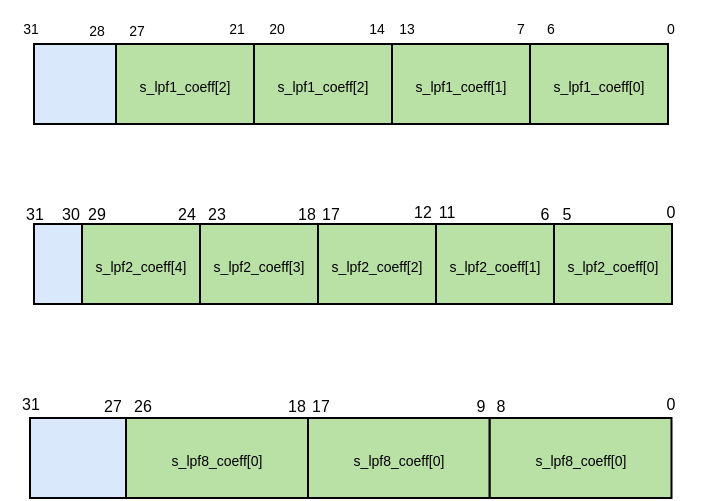<mxfile version="24.7.7">
  <diagram name="Page-1" id="UtYKNot4Wh5vPM72-p5T">
    <mxGraphModel dx="784" dy="293" grid="1" gridSize="10" guides="1" tooltips="1" connect="1" arrows="1" fold="1" page="1" pageScale="1" pageWidth="827" pageHeight="1169" math="0" shadow="0">
      <root>
        <mxCell id="0" />
        <mxCell id="1" parent="0" />
        <mxCell id="PNV59kuLUWf2rCx9kwnf-1" value="" style="rounded=0;whiteSpace=wrap;html=1;fillColor=none;points=[[0,0,0,0,0],[0,0.25,0,0,0],[0,0.5,0,0,0],[0,0.75,0,0,0],[0,1,0,0,0],[0.14,1,0,-1,0],[0.2,0,0,-20,0],[0.36,1,0,-1,0],[0.4,0,0,-14,0],[0.56,1,0,4,0],[0.6,0,0,-9,0],[0.79,1,0,-2,0],[0.8,0,0,-5,0]];" vertex="1" parent="1">
          <mxGeometry x="90" y="200" width="309" height="40" as="geometry" />
        </mxCell>
        <mxCell id="PNV59kuLUWf2rCx9kwnf-4" value="" style="endArrow=none;html=1;rounded=0;entryX=0.8;entryY=0;entryDx=-5;entryDy=0;entryPerimeter=0;exitX=0.79;exitY=1;exitDx=-2;exitDy=0;exitPerimeter=0;" edge="1" parent="1" source="PNV59kuLUWf2rCx9kwnf-1" target="PNV59kuLUWf2rCx9kwnf-1">
          <mxGeometry width="50" height="50" relative="1" as="geometry">
            <mxPoint x="370" y="300" as="sourcePoint" />
            <mxPoint x="420" y="250" as="targetPoint" />
          </mxGeometry>
        </mxCell>
        <mxCell id="PNV59kuLUWf2rCx9kwnf-5" value="" style="endArrow=none;html=1;rounded=0;entryX=0.6;entryY=0;entryDx=-9;entryDy=0;entryPerimeter=0;exitX=0.56;exitY=1;exitDx=4;exitDy=0;exitPerimeter=0;" edge="1" parent="1" source="PNV59kuLUWf2rCx9kwnf-1" target="PNV59kuLUWf2rCx9kwnf-1">
          <mxGeometry width="50" height="50" relative="1" as="geometry">
            <mxPoint x="336" y="250" as="sourcePoint" />
            <mxPoint x="336" y="210" as="targetPoint" />
          </mxGeometry>
        </mxCell>
        <mxCell id="PNV59kuLUWf2rCx9kwnf-7" value="" style="endArrow=none;html=1;rounded=0;entryX=0.4;entryY=0;entryDx=-14;entryDy=0;entryPerimeter=0;exitX=0.36;exitY=1;exitDx=-1;exitDy=0;exitPerimeter=0;" edge="1" parent="1" source="PNV59kuLUWf2rCx9kwnf-1" target="PNV59kuLUWf2rCx9kwnf-1">
          <mxGeometry width="50" height="50" relative="1" as="geometry">
            <mxPoint x="272" y="250" as="sourcePoint" />
            <mxPoint x="273" y="210" as="targetPoint" />
          </mxGeometry>
        </mxCell>
        <mxCell id="PNV59kuLUWf2rCx9kwnf-8" value="" style="endArrow=none;html=1;rounded=0;entryX=0.2;entryY=0;entryDx=-20;entryDy=0;entryPerimeter=0;exitX=0.14;exitY=1;exitDx=-1;exitDy=0;exitPerimeter=0;" edge="1" parent="1" source="PNV59kuLUWf2rCx9kwnf-1" target="PNV59kuLUWf2rCx9kwnf-1">
          <mxGeometry width="50" height="50" relative="1" as="geometry">
            <mxPoint x="282" y="260" as="sourcePoint" />
            <mxPoint x="283" y="220" as="targetPoint" />
          </mxGeometry>
        </mxCell>
        <mxCell id="PNV59kuLUWf2rCx9kwnf-9" value="&lt;font style=&quot;font-size: 7px;&quot;&gt;s_lpf1_coeff[0]&lt;/font&gt;" style="rounded=0;whiteSpace=wrap;html=1;fillColor=#B9E0A5;" vertex="1" parent="1">
          <mxGeometry x="330" y="200" width="69" height="40" as="geometry" />
        </mxCell>
        <mxCell id="PNV59kuLUWf2rCx9kwnf-11" value="&lt;font style=&quot;font-size: 7px;&quot;&gt;s_lpf1_coeff[1]&lt;/font&gt;" style="rounded=0;whiteSpace=wrap;html=1;fillColor=#B9E0A5;" vertex="1" parent="1">
          <mxGeometry x="261" y="200" width="69" height="40" as="geometry" />
        </mxCell>
        <mxCell id="PNV59kuLUWf2rCx9kwnf-12" value="&lt;font style=&quot;font-size: 7px;&quot;&gt;s_lpf1_coeff[2]&lt;/font&gt;" style="rounded=0;whiteSpace=wrap;html=1;fillColor=#B9E0A5;" vertex="1" parent="1">
          <mxGeometry x="192" y="200" width="69" height="40" as="geometry" />
        </mxCell>
        <mxCell id="PNV59kuLUWf2rCx9kwnf-13" value="&lt;font style=&quot;font-size: 7px;&quot;&gt;s_lpf1_coeff[2]&lt;/font&gt;" style="rounded=0;whiteSpace=wrap;html=1;fillColor=#B9E0A5;" vertex="1" parent="1">
          <mxGeometry x="123" y="200" width="69" height="40" as="geometry" />
        </mxCell>
        <mxCell id="PNV59kuLUWf2rCx9kwnf-14" value="" style="rounded=0;whiteSpace=wrap;html=1;fillColor=#dae8fc;strokeColor=#000000;imageHeight=24;imageWidth=27;" vertex="1" parent="1">
          <mxGeometry x="82" y="200" width="41" height="40" as="geometry" />
        </mxCell>
        <mxCell id="PNV59kuLUWf2rCx9kwnf-15" value="&lt;font style=&quot;font-size: 7px;&quot;&gt;0&lt;/font&gt;" style="text;html=1;align=center;verticalAlign=middle;resizable=0;points=[];autosize=1;strokeColor=none;fillColor=none;fontSize=7;" vertex="1" parent="1">
          <mxGeometry x="385" y="183" width="30" height="20" as="geometry" />
        </mxCell>
        <mxCell id="PNV59kuLUWf2rCx9kwnf-17" value="&lt;font style=&quot;font-size: 7px;&quot;&gt;6&lt;/font&gt;" style="text;html=1;align=center;verticalAlign=middle;resizable=0;points=[];autosize=1;strokeColor=none;fillColor=none;fontFamily=Helvetica;fontSize=7;fontColor=default;" vertex="1" parent="1">
          <mxGeometry x="325" y="183" width="30" height="20" as="geometry" />
        </mxCell>
        <mxCell id="PNV59kuLUWf2rCx9kwnf-18" value="7" style="text;html=1;align=center;verticalAlign=middle;resizable=0;points=[];autosize=1;strokeColor=none;fillColor=none;fontFamily=Helvetica;fontSize=7;fontColor=default;" vertex="1" parent="1">
          <mxGeometry x="310" y="178" width="30" height="30" as="geometry" />
        </mxCell>
        <mxCell id="PNV59kuLUWf2rCx9kwnf-19" value="13" style="text;html=1;align=center;verticalAlign=middle;resizable=0;points=[];autosize=1;strokeColor=none;fillColor=none;fontFamily=Helvetica;fontSize=7;fontColor=default;" vertex="1" parent="1">
          <mxGeometry x="248" y="178" width="40" height="30" as="geometry" />
        </mxCell>
        <mxCell id="PNV59kuLUWf2rCx9kwnf-20" value="14" style="text;html=1;align=center;verticalAlign=middle;resizable=0;points=[];autosize=1;strokeColor=none;fillColor=none;fontFamily=Helvetica;fontSize=7;fontColor=default;" vertex="1" parent="1">
          <mxGeometry x="233" y="178" width="40" height="30" as="geometry" />
        </mxCell>
        <mxCell id="PNV59kuLUWf2rCx9kwnf-21" value="20" style="text;html=1;align=center;verticalAlign=middle;resizable=0;points=[];autosize=1;strokeColor=none;fillColor=none;fontFamily=Helvetica;fontSize=7;fontColor=default;" vertex="1" parent="1">
          <mxGeometry x="183" y="178" width="40" height="30" as="geometry" />
        </mxCell>
        <mxCell id="PNV59kuLUWf2rCx9kwnf-22" value="21" style="text;html=1;align=center;verticalAlign=middle;resizable=0;points=[];autosize=1;strokeColor=none;fillColor=none;fontFamily=Helvetica;fontSize=7;fontColor=default;" vertex="1" parent="1">
          <mxGeometry x="163" y="178" width="40" height="30" as="geometry" />
        </mxCell>
        <mxCell id="PNV59kuLUWf2rCx9kwnf-23" value="27" style="text;html=1;align=center;verticalAlign=middle;resizable=0;points=[];autosize=1;strokeColor=none;fillColor=none;fontFamily=Helvetica;fontSize=7;fontColor=default;" vertex="1" parent="1">
          <mxGeometry x="113" y="179" width="40" height="30" as="geometry" />
        </mxCell>
        <mxCell id="PNV59kuLUWf2rCx9kwnf-24" value="28" style="text;html=1;align=center;verticalAlign=middle;resizable=0;points=[];autosize=1;strokeColor=none;fillColor=none;fontFamily=Helvetica;fontSize=7;fontColor=default;" vertex="1" parent="1">
          <mxGeometry x="93" y="179" width="40" height="30" as="geometry" />
        </mxCell>
        <mxCell id="PNV59kuLUWf2rCx9kwnf-25" value="31" style="text;html=1;align=center;verticalAlign=middle;resizable=0;points=[];autosize=1;strokeColor=none;fillColor=none;fontFamily=Helvetica;fontSize=7;fontColor=default;" vertex="1" parent="1">
          <mxGeometry x="65" y="183" width="30" height="20" as="geometry" />
        </mxCell>
        <mxCell id="PNV59kuLUWf2rCx9kwnf-26" value="&lt;font style=&quot;font-size: 7px;&quot;&gt;s_lpf2_coeff[0]&lt;/font&gt;" style="rounded=0;whiteSpace=wrap;html=1;fillColor=#B9E0A5;" vertex="1" parent="1">
          <mxGeometry x="342" y="290" width="59" height="40" as="geometry" />
        </mxCell>
        <mxCell id="PNV59kuLUWf2rCx9kwnf-27" value="&lt;font style=&quot;font-size: 7px;&quot;&gt;s_lpf2_coeff[1]&lt;/font&gt;" style="rounded=0;whiteSpace=wrap;html=1;fillColor=#B9E0A5;" vertex="1" parent="1">
          <mxGeometry x="283" y="290" width="59" height="40" as="geometry" />
        </mxCell>
        <mxCell id="PNV59kuLUWf2rCx9kwnf-28" value="&lt;font style=&quot;font-size: 7px;&quot;&gt;s_lpf2_coeff[2]&lt;/font&gt;" style="rounded=0;whiteSpace=wrap;html=1;fillColor=#B9E0A5;" vertex="1" parent="1">
          <mxGeometry x="224" y="290" width="59" height="40" as="geometry" />
        </mxCell>
        <mxCell id="PNV59kuLUWf2rCx9kwnf-29" value="&lt;font style=&quot;font-size: 7px;&quot;&gt;s_lpf2_coeff[3]&lt;/font&gt;" style="rounded=0;whiteSpace=wrap;html=1;fillColor=#B9E0A5;" vertex="1" parent="1">
          <mxGeometry x="165" y="290" width="59" height="40" as="geometry" />
        </mxCell>
        <mxCell id="PNV59kuLUWf2rCx9kwnf-30" value="&lt;font style=&quot;font-size: 7px;&quot;&gt;s_lpf2_coeff[4]&lt;/font&gt;" style="rounded=0;whiteSpace=wrap;html=1;fillColor=#B9E0A5;" vertex="1" parent="1">
          <mxGeometry x="106" y="290" width="59" height="40" as="geometry" />
        </mxCell>
        <mxCell id="PNV59kuLUWf2rCx9kwnf-31" value="" style="rounded=0;whiteSpace=wrap;html=1;fillColor=#dae8fc;strokeColor=#000000;imageHeight=24;imageWidth=27;" vertex="1" parent="1">
          <mxGeometry x="82" y="290" width="24" height="40" as="geometry" />
        </mxCell>
        <mxCell id="PNV59kuLUWf2rCx9kwnf-32" value="0" style="text;html=1;align=center;verticalAlign=middle;resizable=0;points=[];autosize=1;strokeColor=none;fillColor=none;fontFamily=Helvetica;fontSize=8;fontColor=default;" vertex="1" parent="1">
          <mxGeometry x="385" y="274" width="30" height="20" as="geometry" />
        </mxCell>
        <mxCell id="PNV59kuLUWf2rCx9kwnf-33" value="5" style="text;html=1;align=center;verticalAlign=middle;resizable=0;points=[];autosize=1;strokeColor=none;fillColor=none;fontFamily=Helvetica;fontSize=8;fontColor=default;" vertex="1" parent="1">
          <mxGeometry x="333" y="275" width="30" height="20" as="geometry" />
        </mxCell>
        <mxCell id="PNV59kuLUWf2rCx9kwnf-34" value="6" style="text;html=1;align=center;verticalAlign=middle;resizable=0;points=[];autosize=1;strokeColor=none;fillColor=none;fontFamily=Helvetica;fontSize=8;fontColor=default;" vertex="1" parent="1">
          <mxGeometry x="322" y="275" width="30" height="20" as="geometry" />
        </mxCell>
        <mxCell id="PNV59kuLUWf2rCx9kwnf-35" value="11" style="text;html=1;align=center;verticalAlign=middle;resizable=0;points=[];autosize=1;strokeColor=none;fillColor=none;fontFamily=Helvetica;fontSize=8;fontColor=default;" vertex="1" parent="1">
          <mxGeometry x="273" y="274" width="30" height="20" as="geometry" />
        </mxCell>
        <mxCell id="PNV59kuLUWf2rCx9kwnf-37" value="12" style="text;html=1;align=center;verticalAlign=middle;resizable=0;points=[];autosize=1;strokeColor=none;fillColor=none;fontFamily=Helvetica;fontSize=8;fontColor=default;" vertex="1" parent="1">
          <mxGeometry x="261" y="274" width="30" height="20" as="geometry" />
        </mxCell>
        <mxCell id="PNV59kuLUWf2rCx9kwnf-38" value="17" style="text;html=1;align=center;verticalAlign=middle;resizable=0;points=[];autosize=1;strokeColor=none;fillColor=none;fontFamily=Helvetica;fontSize=8;fontColor=default;" vertex="1" parent="1">
          <mxGeometry x="215" y="275" width="30" height="20" as="geometry" />
        </mxCell>
        <mxCell id="PNV59kuLUWf2rCx9kwnf-39" value="18" style="text;html=1;align=center;verticalAlign=middle;resizable=0;points=[];autosize=1;strokeColor=none;fillColor=none;fontFamily=Helvetica;fontSize=8;fontColor=default;" vertex="1" parent="1">
          <mxGeometry x="203" y="275" width="30" height="20" as="geometry" />
        </mxCell>
        <mxCell id="PNV59kuLUWf2rCx9kwnf-40" value="23" style="text;html=1;align=center;verticalAlign=middle;resizable=0;points=[];autosize=1;strokeColor=none;fillColor=none;fontFamily=Helvetica;fontSize=8;fontColor=default;" vertex="1" parent="1">
          <mxGeometry x="158" y="275" width="30" height="20" as="geometry" />
        </mxCell>
        <mxCell id="PNV59kuLUWf2rCx9kwnf-41" value="24" style="text;html=1;align=center;verticalAlign=middle;resizable=0;points=[];autosize=1;strokeColor=none;fillColor=none;fontFamily=Helvetica;fontSize=8;fontColor=default;" vertex="1" parent="1">
          <mxGeometry x="143" y="275" width="30" height="20" as="geometry" />
        </mxCell>
        <mxCell id="PNV59kuLUWf2rCx9kwnf-42" value="29" style="text;html=1;align=center;verticalAlign=middle;resizable=0;points=[];autosize=1;strokeColor=none;fillColor=none;fontFamily=Helvetica;fontSize=8;fontColor=default;" vertex="1" parent="1">
          <mxGeometry x="98" y="275" width="30" height="20" as="geometry" />
        </mxCell>
        <mxCell id="PNV59kuLUWf2rCx9kwnf-43" value="30" style="text;html=1;align=center;verticalAlign=middle;resizable=0;points=[];autosize=1;strokeColor=none;fillColor=none;fontFamily=Helvetica;fontSize=8;fontColor=default;" vertex="1" parent="1">
          <mxGeometry x="84.5" y="275" width="30" height="20" as="geometry" />
        </mxCell>
        <mxCell id="PNV59kuLUWf2rCx9kwnf-44" value="31" style="text;html=1;align=center;verticalAlign=middle;resizable=0;points=[];autosize=1;strokeColor=none;fillColor=none;fontFamily=Helvetica;fontSize=8;fontColor=default;" vertex="1" parent="1">
          <mxGeometry x="67" y="275" width="30" height="20" as="geometry" />
        </mxCell>
        <mxCell id="PNV59kuLUWf2rCx9kwnf-45" value="&lt;font style=&quot;font-size: 7px;&quot;&gt;s_lpf8_coeff[0]&lt;/font&gt;" style="rounded=0;whiteSpace=wrap;html=1;fillColor=#B9E0A5;" vertex="1" parent="1">
          <mxGeometry x="309.75" y="387" width="91" height="40" as="geometry" />
        </mxCell>
        <mxCell id="PNV59kuLUWf2rCx9kwnf-46" value="&lt;font style=&quot;font-size: 7px;&quot;&gt;s_lpf8_coeff[0]&lt;/font&gt;" style="rounded=0;whiteSpace=wrap;html=1;fillColor=#B9E0A5;" vertex="1" parent="1">
          <mxGeometry x="218.75" y="387" width="91" height="40" as="geometry" />
        </mxCell>
        <mxCell id="PNV59kuLUWf2rCx9kwnf-47" value="&lt;font style=&quot;font-size: 7px;&quot;&gt;s_lpf8_coeff[0]&lt;/font&gt;" style="rounded=0;whiteSpace=wrap;html=1;fillColor=#B9E0A5;" vertex="1" parent="1">
          <mxGeometry x="128" y="387" width="91" height="40" as="geometry" />
        </mxCell>
        <mxCell id="PNV59kuLUWf2rCx9kwnf-48" value="0" style="text;html=1;align=center;verticalAlign=middle;resizable=0;points=[];autosize=1;strokeColor=none;fillColor=none;fontFamily=Helvetica;fontSize=8;fontColor=default;" vertex="1" parent="1">
          <mxGeometry x="385" y="370" width="30" height="20" as="geometry" />
        </mxCell>
        <mxCell id="PNV59kuLUWf2rCx9kwnf-49" value="8" style="text;html=1;align=center;verticalAlign=middle;resizable=0;points=[];autosize=1;strokeColor=none;fillColor=none;fontFamily=Helvetica;fontSize=8;fontColor=default;" vertex="1" parent="1">
          <mxGeometry x="300" y="371" width="30" height="20" as="geometry" />
        </mxCell>
        <mxCell id="PNV59kuLUWf2rCx9kwnf-50" value="9" style="text;html=1;align=center;verticalAlign=middle;resizable=0;points=[];autosize=1;strokeColor=none;fillColor=none;fontFamily=Helvetica;fontSize=8;fontColor=default;" vertex="1" parent="1">
          <mxGeometry x="290" y="371" width="30" height="20" as="geometry" />
        </mxCell>
        <mxCell id="PNV59kuLUWf2rCx9kwnf-51" value="17" style="text;html=1;align=center;verticalAlign=middle;resizable=0;points=[];autosize=1;strokeColor=none;fillColor=none;fontFamily=Helvetica;fontSize=8;fontColor=default;" vertex="1" parent="1">
          <mxGeometry x="209.5" y="371" width="30" height="20" as="geometry" />
        </mxCell>
        <mxCell id="PNV59kuLUWf2rCx9kwnf-52" value="18" style="text;html=1;align=center;verticalAlign=middle;resizable=0;points=[];autosize=1;strokeColor=none;fillColor=none;fontFamily=Helvetica;fontSize=8;fontColor=default;" vertex="1" parent="1">
          <mxGeometry x="198" y="371" width="30" height="20" as="geometry" />
        </mxCell>
        <mxCell id="PNV59kuLUWf2rCx9kwnf-53" value="26" style="text;html=1;align=center;verticalAlign=middle;resizable=0;points=[];autosize=1;strokeColor=none;fillColor=none;fontFamily=Helvetica;fontSize=8;fontColor=default;" vertex="1" parent="1">
          <mxGeometry x="120.5" y="371" width="30" height="20" as="geometry" />
        </mxCell>
        <mxCell id="PNV59kuLUWf2rCx9kwnf-54" value="" style="rounded=0;whiteSpace=wrap;html=1;fillColor=#dae8fc;strokeColor=#000000;imageHeight=24;imageWidth=27;" vertex="1" parent="1">
          <mxGeometry x="80" y="387" width="48" height="40" as="geometry" />
        </mxCell>
        <mxCell id="PNV59kuLUWf2rCx9kwnf-55" value="27" style="text;html=1;align=center;verticalAlign=middle;resizable=0;points=[];autosize=1;strokeColor=none;fillColor=none;fontFamily=Helvetica;fontSize=8;fontColor=default;" vertex="1" parent="1">
          <mxGeometry x="106" y="371" width="30" height="20" as="geometry" />
        </mxCell>
        <mxCell id="PNV59kuLUWf2rCx9kwnf-56" value="31" style="text;html=1;align=center;verticalAlign=middle;resizable=0;points=[];autosize=1;strokeColor=none;fillColor=none;fontFamily=Helvetica;fontSize=8;fontColor=default;" vertex="1" parent="1">
          <mxGeometry x="65" y="370" width="30" height="20" as="geometry" />
        </mxCell>
      </root>
    </mxGraphModel>
  </diagram>
</mxfile>
